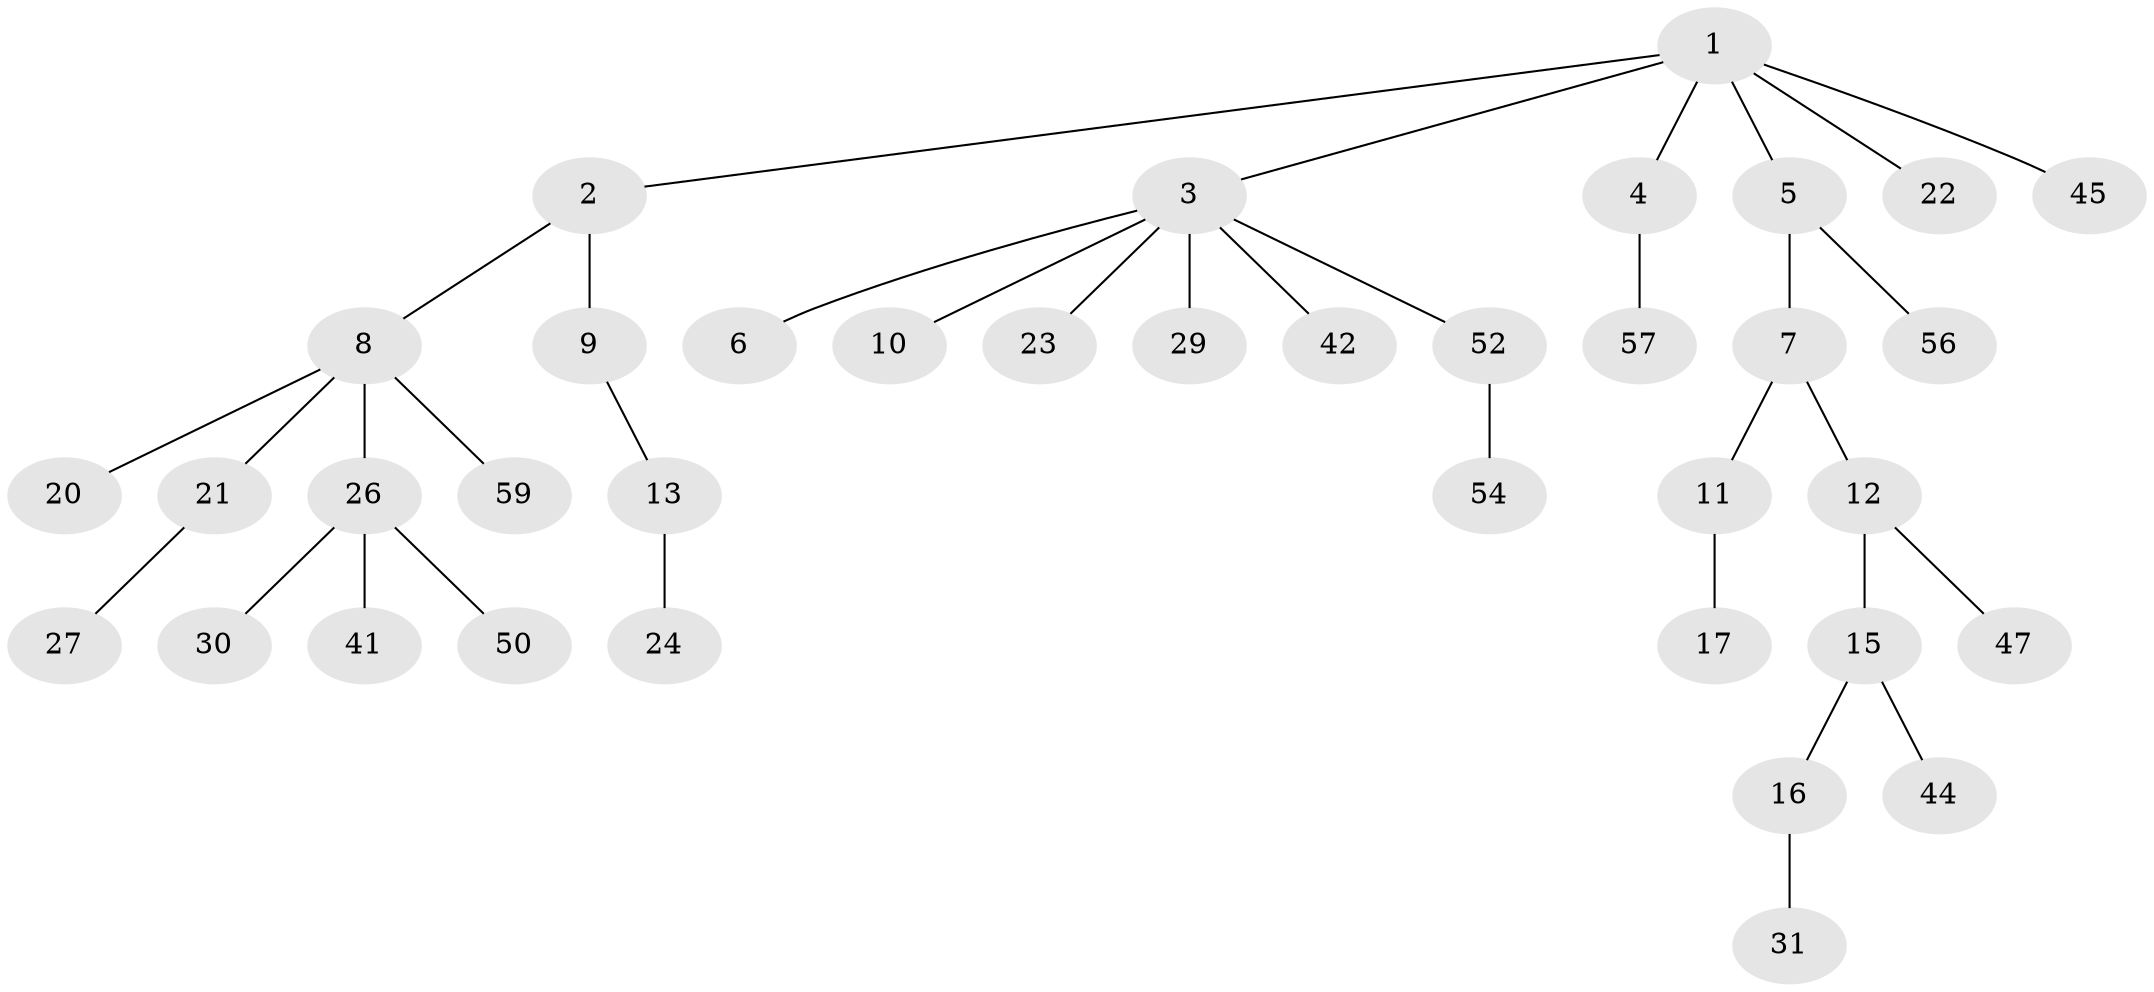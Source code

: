 // original degree distribution, {7: 0.01639344262295082, 4: 0.06557377049180328, 6: 0.01639344262295082, 3: 0.16393442622950818, 1: 0.47540983606557374, 2: 0.26229508196721313}
// Generated by graph-tools (version 1.1) at 2025/42/03/06/25 10:42:05]
// undirected, 37 vertices, 36 edges
graph export_dot {
graph [start="1"]
  node [color=gray90,style=filled];
  1 [super="+60"];
  2 [super="+40"];
  3 [super="+14"];
  4 [super="+34"];
  5 [super="+35"];
  6;
  7 [super="+38"];
  8 [super="+19"];
  9;
  10 [super="+18"];
  11 [super="+55"];
  12 [super="+25"];
  13 [super="+32"];
  15;
  16 [super="+49"];
  17 [super="+51"];
  20 [super="+46"];
  21 [super="+53"];
  22 [super="+36"];
  23 [super="+37"];
  24;
  26 [super="+28"];
  27 [super="+39"];
  29;
  30;
  31 [super="+33"];
  41 [super="+43"];
  42;
  44 [super="+48"];
  45;
  47;
  50;
  52;
  54 [super="+61"];
  56;
  57 [super="+58"];
  59;
  1 -- 2;
  1 -- 3;
  1 -- 4;
  1 -- 5;
  1 -- 22;
  1 -- 45;
  2 -- 8;
  2 -- 9;
  3 -- 6;
  3 -- 10;
  3 -- 23;
  3 -- 29;
  3 -- 42;
  3 -- 52;
  4 -- 57;
  5 -- 7;
  5 -- 56;
  7 -- 11;
  7 -- 12;
  8 -- 20;
  8 -- 59;
  8 -- 26;
  8 -- 21;
  9 -- 13;
  11 -- 17;
  12 -- 15;
  12 -- 47;
  13 -- 24;
  15 -- 16;
  15 -- 44;
  16 -- 31;
  21 -- 27;
  26 -- 30;
  26 -- 50;
  26 -- 41;
  52 -- 54;
}
